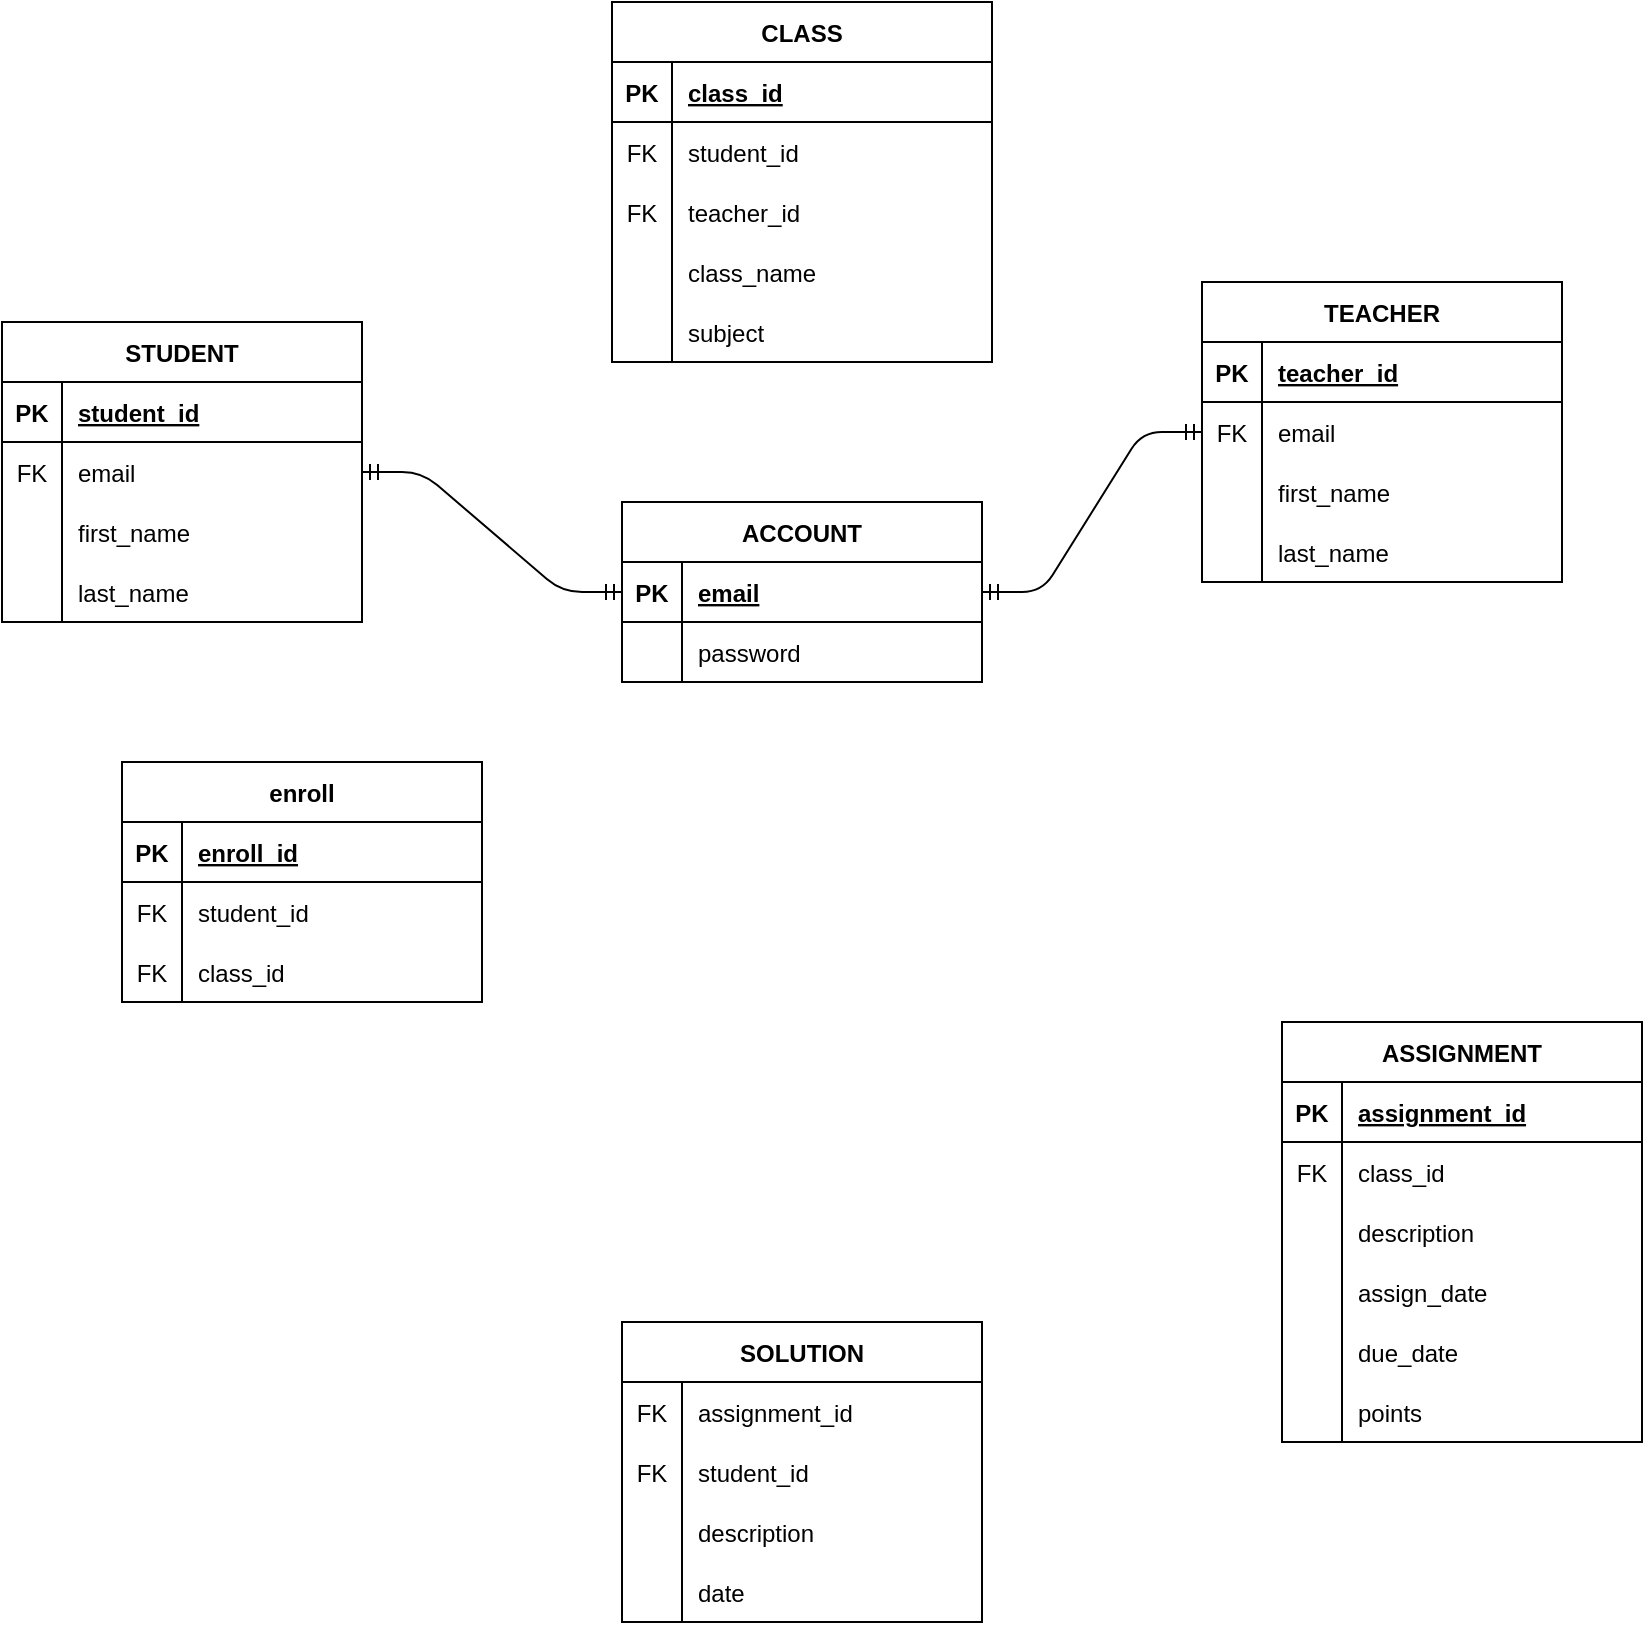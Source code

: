 <mxfile version="14.4.8" type="github">
  <diagram id="h7Mgq1nKrwHUnDW8aEuO" name="Page-2">
    <mxGraphModel dx="1027" dy="924" grid="1" gridSize="10" guides="1" tooltips="1" connect="1" arrows="1" fold="1" page="0" pageScale="1" pageWidth="2000" pageHeight="2000" math="0" shadow="0">
      <root>
        <mxCell id="0fsdl_Q3ISZtDiWajSwE-0" />
        <mxCell id="0fsdl_Q3ISZtDiWajSwE-1" parent="0fsdl_Q3ISZtDiWajSwE-0" />
        <mxCell id="12OBXyWHpZKOOHqGJhEJ-0" value="ACCOUNT" style="shape=table;startSize=30;container=1;collapsible=1;childLayout=tableLayout;fixedRows=1;rowLines=0;fontStyle=1;align=center;resizeLast=1;" parent="0fsdl_Q3ISZtDiWajSwE-1" vertex="1">
          <mxGeometry x="450" y="160" width="180" height="90" as="geometry" />
        </mxCell>
        <mxCell id="12OBXyWHpZKOOHqGJhEJ-1" value="" style="shape=partialRectangle;collapsible=0;dropTarget=0;pointerEvents=0;fillColor=none;top=0;left=0;bottom=1;right=0;points=[[0,0.5],[1,0.5]];portConstraint=eastwest;" parent="12OBXyWHpZKOOHqGJhEJ-0" vertex="1">
          <mxGeometry y="30" width="180" height="30" as="geometry" />
        </mxCell>
        <mxCell id="12OBXyWHpZKOOHqGJhEJ-2" value="PK" style="shape=partialRectangle;connectable=0;fillColor=none;top=0;left=0;bottom=0;right=0;fontStyle=1;overflow=hidden;" parent="12OBXyWHpZKOOHqGJhEJ-1" vertex="1">
          <mxGeometry width="30" height="30" as="geometry" />
        </mxCell>
        <mxCell id="12OBXyWHpZKOOHqGJhEJ-3" value="email" style="shape=partialRectangle;connectable=0;fillColor=none;top=0;left=0;bottom=0;right=0;align=left;spacingLeft=6;fontStyle=5;overflow=hidden;" parent="12OBXyWHpZKOOHqGJhEJ-1" vertex="1">
          <mxGeometry x="30" width="150" height="30" as="geometry" />
        </mxCell>
        <mxCell id="12OBXyWHpZKOOHqGJhEJ-10" value="" style="shape=partialRectangle;collapsible=0;dropTarget=0;pointerEvents=0;fillColor=none;top=0;left=0;bottom=0;right=0;points=[[0,0.5],[1,0.5]];portConstraint=eastwest;" parent="12OBXyWHpZKOOHqGJhEJ-0" vertex="1">
          <mxGeometry y="60" width="180" height="30" as="geometry" />
        </mxCell>
        <mxCell id="12OBXyWHpZKOOHqGJhEJ-11" value="" style="shape=partialRectangle;connectable=0;fillColor=none;top=0;left=0;bottom=0;right=0;editable=1;overflow=hidden;" parent="12OBXyWHpZKOOHqGJhEJ-10" vertex="1">
          <mxGeometry width="30" height="30" as="geometry" />
        </mxCell>
        <mxCell id="12OBXyWHpZKOOHqGJhEJ-12" value="password" style="shape=partialRectangle;connectable=0;fillColor=none;top=0;left=0;bottom=0;right=0;align=left;spacingLeft=6;overflow=hidden;" parent="12OBXyWHpZKOOHqGJhEJ-10" vertex="1">
          <mxGeometry x="30" width="150" height="30" as="geometry" />
        </mxCell>
        <mxCell id="12OBXyWHpZKOOHqGJhEJ-13" value="STUDENT" style="shape=table;startSize=30;container=1;collapsible=1;childLayout=tableLayout;fixedRows=1;rowLines=0;fontStyle=1;align=center;resizeLast=1;" parent="0fsdl_Q3ISZtDiWajSwE-1" vertex="1">
          <mxGeometry x="140" y="70" width="180" height="150" as="geometry" />
        </mxCell>
        <mxCell id="12OBXyWHpZKOOHqGJhEJ-14" value="" style="shape=partialRectangle;collapsible=0;dropTarget=0;pointerEvents=0;fillColor=none;top=0;left=0;bottom=1;right=0;points=[[0,0.5],[1,0.5]];portConstraint=eastwest;" parent="12OBXyWHpZKOOHqGJhEJ-13" vertex="1">
          <mxGeometry y="30" width="180" height="30" as="geometry" />
        </mxCell>
        <mxCell id="12OBXyWHpZKOOHqGJhEJ-15" value="PK" style="shape=partialRectangle;connectable=0;fillColor=none;top=0;left=0;bottom=0;right=0;fontStyle=1;overflow=hidden;" parent="12OBXyWHpZKOOHqGJhEJ-14" vertex="1">
          <mxGeometry width="30" height="30" as="geometry" />
        </mxCell>
        <mxCell id="12OBXyWHpZKOOHqGJhEJ-16" value="student_id" style="shape=partialRectangle;connectable=0;fillColor=none;top=0;left=0;bottom=0;right=0;align=left;spacingLeft=6;fontStyle=5;overflow=hidden;" parent="12OBXyWHpZKOOHqGJhEJ-14" vertex="1">
          <mxGeometry x="30" width="150" height="30" as="geometry" />
        </mxCell>
        <mxCell id="12OBXyWHpZKOOHqGJhEJ-17" value="" style="shape=partialRectangle;collapsible=0;dropTarget=0;pointerEvents=0;fillColor=none;top=0;left=0;bottom=0;right=0;points=[[0,0.5],[1,0.5]];portConstraint=eastwest;" parent="12OBXyWHpZKOOHqGJhEJ-13" vertex="1">
          <mxGeometry y="60" width="180" height="30" as="geometry" />
        </mxCell>
        <mxCell id="12OBXyWHpZKOOHqGJhEJ-18" value="FK" style="shape=partialRectangle;connectable=0;fillColor=none;top=0;left=0;bottom=0;right=0;editable=1;overflow=hidden;" parent="12OBXyWHpZKOOHqGJhEJ-17" vertex="1">
          <mxGeometry width="30" height="30" as="geometry" />
        </mxCell>
        <mxCell id="12OBXyWHpZKOOHqGJhEJ-19" value="email" style="shape=partialRectangle;connectable=0;fillColor=none;top=0;left=0;bottom=0;right=0;align=left;spacingLeft=6;overflow=hidden;" parent="12OBXyWHpZKOOHqGJhEJ-17" vertex="1">
          <mxGeometry x="30" width="150" height="30" as="geometry" />
        </mxCell>
        <mxCell id="12OBXyWHpZKOOHqGJhEJ-20" value="" style="shape=partialRectangle;collapsible=0;dropTarget=0;pointerEvents=0;fillColor=none;top=0;left=0;bottom=0;right=0;points=[[0,0.5],[1,0.5]];portConstraint=eastwest;" parent="12OBXyWHpZKOOHqGJhEJ-13" vertex="1">
          <mxGeometry y="90" width="180" height="30" as="geometry" />
        </mxCell>
        <mxCell id="12OBXyWHpZKOOHqGJhEJ-21" value="" style="shape=partialRectangle;connectable=0;fillColor=none;top=0;left=0;bottom=0;right=0;editable=1;overflow=hidden;" parent="12OBXyWHpZKOOHqGJhEJ-20" vertex="1">
          <mxGeometry width="30" height="30" as="geometry" />
        </mxCell>
        <mxCell id="12OBXyWHpZKOOHqGJhEJ-22" value="first_name" style="shape=partialRectangle;connectable=0;fillColor=none;top=0;left=0;bottom=0;right=0;align=left;spacingLeft=6;overflow=hidden;" parent="12OBXyWHpZKOOHqGJhEJ-20" vertex="1">
          <mxGeometry x="30" width="150" height="30" as="geometry" />
        </mxCell>
        <mxCell id="12OBXyWHpZKOOHqGJhEJ-23" value="" style="shape=partialRectangle;collapsible=0;dropTarget=0;pointerEvents=0;fillColor=none;top=0;left=0;bottom=0;right=0;points=[[0,0.5],[1,0.5]];portConstraint=eastwest;" parent="12OBXyWHpZKOOHqGJhEJ-13" vertex="1">
          <mxGeometry y="120" width="180" height="30" as="geometry" />
        </mxCell>
        <mxCell id="12OBXyWHpZKOOHqGJhEJ-24" value="" style="shape=partialRectangle;connectable=0;fillColor=none;top=0;left=0;bottom=0;right=0;editable=1;overflow=hidden;" parent="12OBXyWHpZKOOHqGJhEJ-23" vertex="1">
          <mxGeometry width="30" height="30" as="geometry" />
        </mxCell>
        <mxCell id="12OBXyWHpZKOOHqGJhEJ-25" value="last_name" style="shape=partialRectangle;connectable=0;fillColor=none;top=0;left=0;bottom=0;right=0;align=left;spacingLeft=6;overflow=hidden;" parent="12OBXyWHpZKOOHqGJhEJ-23" vertex="1">
          <mxGeometry x="30" width="150" height="30" as="geometry" />
        </mxCell>
        <mxCell id="12OBXyWHpZKOOHqGJhEJ-26" value="TEACHER" style="shape=table;startSize=30;container=1;collapsible=1;childLayout=tableLayout;fixedRows=1;rowLines=0;fontStyle=1;align=center;resizeLast=1;" parent="0fsdl_Q3ISZtDiWajSwE-1" vertex="1">
          <mxGeometry x="740" y="50" width="180" height="150" as="geometry" />
        </mxCell>
        <mxCell id="12OBXyWHpZKOOHqGJhEJ-27" value="" style="shape=partialRectangle;collapsible=0;dropTarget=0;pointerEvents=0;fillColor=none;top=0;left=0;bottom=1;right=0;points=[[0,0.5],[1,0.5]];portConstraint=eastwest;" parent="12OBXyWHpZKOOHqGJhEJ-26" vertex="1">
          <mxGeometry y="30" width="180" height="30" as="geometry" />
        </mxCell>
        <mxCell id="12OBXyWHpZKOOHqGJhEJ-28" value="PK" style="shape=partialRectangle;connectable=0;fillColor=none;top=0;left=0;bottom=0;right=0;fontStyle=1;overflow=hidden;" parent="12OBXyWHpZKOOHqGJhEJ-27" vertex="1">
          <mxGeometry width="30" height="30" as="geometry" />
        </mxCell>
        <mxCell id="12OBXyWHpZKOOHqGJhEJ-29" value="teacher_id" style="shape=partialRectangle;connectable=0;fillColor=none;top=0;left=0;bottom=0;right=0;align=left;spacingLeft=6;fontStyle=5;overflow=hidden;" parent="12OBXyWHpZKOOHqGJhEJ-27" vertex="1">
          <mxGeometry x="30" width="150" height="30" as="geometry" />
        </mxCell>
        <mxCell id="12OBXyWHpZKOOHqGJhEJ-30" value="" style="shape=partialRectangle;collapsible=0;dropTarget=0;pointerEvents=0;fillColor=none;top=0;left=0;bottom=0;right=0;points=[[0,0.5],[1,0.5]];portConstraint=eastwest;" parent="12OBXyWHpZKOOHqGJhEJ-26" vertex="1">
          <mxGeometry y="60" width="180" height="30" as="geometry" />
        </mxCell>
        <mxCell id="12OBXyWHpZKOOHqGJhEJ-31" value="FK" style="shape=partialRectangle;connectable=0;fillColor=none;top=0;left=0;bottom=0;right=0;editable=1;overflow=hidden;" parent="12OBXyWHpZKOOHqGJhEJ-30" vertex="1">
          <mxGeometry width="30" height="30" as="geometry" />
        </mxCell>
        <mxCell id="12OBXyWHpZKOOHqGJhEJ-32" value="email" style="shape=partialRectangle;connectable=0;fillColor=none;top=0;left=0;bottom=0;right=0;align=left;spacingLeft=6;overflow=hidden;" parent="12OBXyWHpZKOOHqGJhEJ-30" vertex="1">
          <mxGeometry x="30" width="150" height="30" as="geometry" />
        </mxCell>
        <mxCell id="12OBXyWHpZKOOHqGJhEJ-33" value="" style="shape=partialRectangle;collapsible=0;dropTarget=0;pointerEvents=0;fillColor=none;top=0;left=0;bottom=0;right=0;points=[[0,0.5],[1,0.5]];portConstraint=eastwest;" parent="12OBXyWHpZKOOHqGJhEJ-26" vertex="1">
          <mxGeometry y="90" width="180" height="30" as="geometry" />
        </mxCell>
        <mxCell id="12OBXyWHpZKOOHqGJhEJ-34" value="" style="shape=partialRectangle;connectable=0;fillColor=none;top=0;left=0;bottom=0;right=0;editable=1;overflow=hidden;" parent="12OBXyWHpZKOOHqGJhEJ-33" vertex="1">
          <mxGeometry width="30" height="30" as="geometry" />
        </mxCell>
        <mxCell id="12OBXyWHpZKOOHqGJhEJ-35" value="first_name" style="shape=partialRectangle;connectable=0;fillColor=none;top=0;left=0;bottom=0;right=0;align=left;spacingLeft=6;overflow=hidden;" parent="12OBXyWHpZKOOHqGJhEJ-33" vertex="1">
          <mxGeometry x="30" width="150" height="30" as="geometry" />
        </mxCell>
        <mxCell id="12OBXyWHpZKOOHqGJhEJ-36" value="" style="shape=partialRectangle;collapsible=0;dropTarget=0;pointerEvents=0;fillColor=none;top=0;left=0;bottom=0;right=0;points=[[0,0.5],[1,0.5]];portConstraint=eastwest;" parent="12OBXyWHpZKOOHqGJhEJ-26" vertex="1">
          <mxGeometry y="120" width="180" height="30" as="geometry" />
        </mxCell>
        <mxCell id="12OBXyWHpZKOOHqGJhEJ-37" value="" style="shape=partialRectangle;connectable=0;fillColor=none;top=0;left=0;bottom=0;right=0;editable=1;overflow=hidden;" parent="12OBXyWHpZKOOHqGJhEJ-36" vertex="1">
          <mxGeometry width="30" height="30" as="geometry" />
        </mxCell>
        <mxCell id="12OBXyWHpZKOOHqGJhEJ-38" value="last_name" style="shape=partialRectangle;connectable=0;fillColor=none;top=0;left=0;bottom=0;right=0;align=left;spacingLeft=6;overflow=hidden;" parent="12OBXyWHpZKOOHqGJhEJ-36" vertex="1">
          <mxGeometry x="30" width="150" height="30" as="geometry" />
        </mxCell>
        <mxCell id="12OBXyWHpZKOOHqGJhEJ-39" value="CLASS" style="shape=table;startSize=30;container=1;collapsible=1;childLayout=tableLayout;fixedRows=1;rowLines=0;fontStyle=1;align=center;resizeLast=1;" parent="0fsdl_Q3ISZtDiWajSwE-1" vertex="1">
          <mxGeometry x="445" y="-90" width="190" height="180" as="geometry" />
        </mxCell>
        <mxCell id="12OBXyWHpZKOOHqGJhEJ-40" value="" style="shape=partialRectangle;collapsible=0;dropTarget=0;pointerEvents=0;fillColor=none;top=0;left=0;bottom=1;right=0;points=[[0,0.5],[1,0.5]];portConstraint=eastwest;" parent="12OBXyWHpZKOOHqGJhEJ-39" vertex="1">
          <mxGeometry y="30" width="190" height="30" as="geometry" />
        </mxCell>
        <mxCell id="12OBXyWHpZKOOHqGJhEJ-41" value="PK" style="shape=partialRectangle;connectable=0;fillColor=none;top=0;left=0;bottom=0;right=0;fontStyle=1;overflow=hidden;" parent="12OBXyWHpZKOOHqGJhEJ-40" vertex="1">
          <mxGeometry width="30" height="30" as="geometry" />
        </mxCell>
        <mxCell id="12OBXyWHpZKOOHqGJhEJ-42" value="class_id" style="shape=partialRectangle;connectable=0;fillColor=none;top=0;left=0;bottom=0;right=0;align=left;spacingLeft=6;fontStyle=5;overflow=hidden;" parent="12OBXyWHpZKOOHqGJhEJ-40" vertex="1">
          <mxGeometry x="30" width="160" height="30" as="geometry" />
        </mxCell>
        <mxCell id="12OBXyWHpZKOOHqGJhEJ-43" value="" style="shape=partialRectangle;collapsible=0;dropTarget=0;pointerEvents=0;fillColor=none;top=0;left=0;bottom=0;right=0;points=[[0,0.5],[1,0.5]];portConstraint=eastwest;" parent="12OBXyWHpZKOOHqGJhEJ-39" vertex="1">
          <mxGeometry y="60" width="190" height="30" as="geometry" />
        </mxCell>
        <mxCell id="12OBXyWHpZKOOHqGJhEJ-44" value="FK" style="shape=partialRectangle;connectable=0;fillColor=none;top=0;left=0;bottom=0;right=0;editable=1;overflow=hidden;" parent="12OBXyWHpZKOOHqGJhEJ-43" vertex="1">
          <mxGeometry width="30" height="30" as="geometry" />
        </mxCell>
        <mxCell id="12OBXyWHpZKOOHqGJhEJ-45" value="student_id" style="shape=partialRectangle;connectable=0;fillColor=none;top=0;left=0;bottom=0;right=0;align=left;spacingLeft=6;overflow=hidden;" parent="12OBXyWHpZKOOHqGJhEJ-43" vertex="1">
          <mxGeometry x="30" width="160" height="30" as="geometry" />
        </mxCell>
        <mxCell id="12OBXyWHpZKOOHqGJhEJ-46" value="" style="shape=partialRectangle;collapsible=0;dropTarget=0;pointerEvents=0;fillColor=none;top=0;left=0;bottom=0;right=0;points=[[0,0.5],[1,0.5]];portConstraint=eastwest;" parent="12OBXyWHpZKOOHqGJhEJ-39" vertex="1">
          <mxGeometry y="90" width="190" height="30" as="geometry" />
        </mxCell>
        <mxCell id="12OBXyWHpZKOOHqGJhEJ-47" value="FK" style="shape=partialRectangle;connectable=0;fillColor=none;top=0;left=0;bottom=0;right=0;editable=1;overflow=hidden;" parent="12OBXyWHpZKOOHqGJhEJ-46" vertex="1">
          <mxGeometry width="30" height="30" as="geometry" />
        </mxCell>
        <mxCell id="12OBXyWHpZKOOHqGJhEJ-48" value="teacher_id" style="shape=partialRectangle;connectable=0;fillColor=none;top=0;left=0;bottom=0;right=0;align=left;spacingLeft=6;overflow=hidden;" parent="12OBXyWHpZKOOHqGJhEJ-46" vertex="1">
          <mxGeometry x="30" width="160" height="30" as="geometry" />
        </mxCell>
        <mxCell id="12OBXyWHpZKOOHqGJhEJ-49" value="" style="shape=partialRectangle;collapsible=0;dropTarget=0;pointerEvents=0;fillColor=none;top=0;left=0;bottom=0;right=0;points=[[0,0.5],[1,0.5]];portConstraint=eastwest;" parent="12OBXyWHpZKOOHqGJhEJ-39" vertex="1">
          <mxGeometry y="120" width="190" height="30" as="geometry" />
        </mxCell>
        <mxCell id="12OBXyWHpZKOOHqGJhEJ-50" value="" style="shape=partialRectangle;connectable=0;fillColor=none;top=0;left=0;bottom=0;right=0;editable=1;overflow=hidden;" parent="12OBXyWHpZKOOHqGJhEJ-49" vertex="1">
          <mxGeometry width="30" height="30" as="geometry" />
        </mxCell>
        <mxCell id="12OBXyWHpZKOOHqGJhEJ-51" value="class_name" style="shape=partialRectangle;connectable=0;fillColor=none;top=0;left=0;bottom=0;right=0;align=left;spacingLeft=6;overflow=hidden;" parent="12OBXyWHpZKOOHqGJhEJ-49" vertex="1">
          <mxGeometry x="30" width="160" height="30" as="geometry" />
        </mxCell>
        <mxCell id="12OBXyWHpZKOOHqGJhEJ-55" value="" style="shape=partialRectangle;collapsible=0;dropTarget=0;pointerEvents=0;fillColor=none;top=0;left=0;bottom=0;right=0;points=[[0,0.5],[1,0.5]];portConstraint=eastwest;" parent="12OBXyWHpZKOOHqGJhEJ-39" vertex="1">
          <mxGeometry y="150" width="190" height="30" as="geometry" />
        </mxCell>
        <mxCell id="12OBXyWHpZKOOHqGJhEJ-56" value="" style="shape=partialRectangle;connectable=0;fillColor=none;top=0;left=0;bottom=0;right=0;editable=1;overflow=hidden;" parent="12OBXyWHpZKOOHqGJhEJ-55" vertex="1">
          <mxGeometry width="30" height="30" as="geometry" />
        </mxCell>
        <mxCell id="12OBXyWHpZKOOHqGJhEJ-57" value="subject" style="shape=partialRectangle;connectable=0;fillColor=none;top=0;left=0;bottom=0;right=0;align=left;spacingLeft=6;overflow=hidden;" parent="12OBXyWHpZKOOHqGJhEJ-55" vertex="1">
          <mxGeometry x="30" width="160" height="30" as="geometry" />
        </mxCell>
        <mxCell id="12OBXyWHpZKOOHqGJhEJ-61" value="ASSIGNMENT" style="shape=table;startSize=30;container=1;collapsible=1;childLayout=tableLayout;fixedRows=1;rowLines=0;fontStyle=1;align=center;resizeLast=1;" parent="0fsdl_Q3ISZtDiWajSwE-1" vertex="1">
          <mxGeometry x="780" y="420" width="180" height="210" as="geometry" />
        </mxCell>
        <mxCell id="12OBXyWHpZKOOHqGJhEJ-62" value="" style="shape=partialRectangle;collapsible=0;dropTarget=0;pointerEvents=0;fillColor=none;top=0;left=0;bottom=1;right=0;points=[[0,0.5],[1,0.5]];portConstraint=eastwest;" parent="12OBXyWHpZKOOHqGJhEJ-61" vertex="1">
          <mxGeometry y="30" width="180" height="30" as="geometry" />
        </mxCell>
        <mxCell id="12OBXyWHpZKOOHqGJhEJ-63" value="PK" style="shape=partialRectangle;connectable=0;fillColor=none;top=0;left=0;bottom=0;right=0;fontStyle=1;overflow=hidden;" parent="12OBXyWHpZKOOHqGJhEJ-62" vertex="1">
          <mxGeometry width="30" height="30" as="geometry" />
        </mxCell>
        <mxCell id="12OBXyWHpZKOOHqGJhEJ-64" value="assignment_id" style="shape=partialRectangle;connectable=0;fillColor=none;top=0;left=0;bottom=0;right=0;align=left;spacingLeft=6;fontStyle=5;overflow=hidden;" parent="12OBXyWHpZKOOHqGJhEJ-62" vertex="1">
          <mxGeometry x="30" width="150" height="30" as="geometry" />
        </mxCell>
        <mxCell id="12OBXyWHpZKOOHqGJhEJ-65" value="" style="shape=partialRectangle;collapsible=0;dropTarget=0;pointerEvents=0;fillColor=none;top=0;left=0;bottom=0;right=0;points=[[0,0.5],[1,0.5]];portConstraint=eastwest;" parent="12OBXyWHpZKOOHqGJhEJ-61" vertex="1">
          <mxGeometry y="60" width="180" height="30" as="geometry" />
        </mxCell>
        <mxCell id="12OBXyWHpZKOOHqGJhEJ-66" value="FK" style="shape=partialRectangle;connectable=0;fillColor=none;top=0;left=0;bottom=0;right=0;editable=1;overflow=hidden;" parent="12OBXyWHpZKOOHqGJhEJ-65" vertex="1">
          <mxGeometry width="30" height="30" as="geometry" />
        </mxCell>
        <mxCell id="12OBXyWHpZKOOHqGJhEJ-67" value="class_id" style="shape=partialRectangle;connectable=0;fillColor=none;top=0;left=0;bottom=0;right=0;align=left;spacingLeft=6;overflow=hidden;" parent="12OBXyWHpZKOOHqGJhEJ-65" vertex="1">
          <mxGeometry x="30" width="150" height="30" as="geometry" />
        </mxCell>
        <mxCell id="mvK99_5NKyyXcROeSMpU-6" value="" style="shape=partialRectangle;collapsible=0;dropTarget=0;pointerEvents=0;fillColor=none;top=0;left=0;bottom=0;right=0;points=[[0,0.5],[1,0.5]];portConstraint=eastwest;" vertex="1" parent="12OBXyWHpZKOOHqGJhEJ-61">
          <mxGeometry y="90" width="180" height="30" as="geometry" />
        </mxCell>
        <mxCell id="mvK99_5NKyyXcROeSMpU-7" value="" style="shape=partialRectangle;connectable=0;fillColor=none;top=0;left=0;bottom=0;right=0;editable=1;overflow=hidden;" vertex="1" parent="mvK99_5NKyyXcROeSMpU-6">
          <mxGeometry width="30" height="30" as="geometry" />
        </mxCell>
        <mxCell id="mvK99_5NKyyXcROeSMpU-8" value="description" style="shape=partialRectangle;connectable=0;fillColor=none;top=0;left=0;bottom=0;right=0;align=left;spacingLeft=6;overflow=hidden;" vertex="1" parent="mvK99_5NKyyXcROeSMpU-6">
          <mxGeometry x="30" width="150" height="30" as="geometry" />
        </mxCell>
        <mxCell id="12OBXyWHpZKOOHqGJhEJ-68" value="" style="shape=partialRectangle;collapsible=0;dropTarget=0;pointerEvents=0;fillColor=none;top=0;left=0;bottom=0;right=0;points=[[0,0.5],[1,0.5]];portConstraint=eastwest;" parent="12OBXyWHpZKOOHqGJhEJ-61" vertex="1">
          <mxGeometry y="120" width="180" height="30" as="geometry" />
        </mxCell>
        <mxCell id="12OBXyWHpZKOOHqGJhEJ-69" value="" style="shape=partialRectangle;connectable=0;fillColor=none;top=0;left=0;bottom=0;right=0;editable=1;overflow=hidden;" parent="12OBXyWHpZKOOHqGJhEJ-68" vertex="1">
          <mxGeometry width="30" height="30" as="geometry" />
        </mxCell>
        <mxCell id="12OBXyWHpZKOOHqGJhEJ-70" value="assign_date" style="shape=partialRectangle;connectable=0;fillColor=none;top=0;left=0;bottom=0;right=0;align=left;spacingLeft=6;overflow=hidden;" parent="12OBXyWHpZKOOHqGJhEJ-68" vertex="1">
          <mxGeometry x="30" width="150" height="30" as="geometry" />
        </mxCell>
        <mxCell id="12OBXyWHpZKOOHqGJhEJ-71" value="" style="shape=partialRectangle;collapsible=0;dropTarget=0;pointerEvents=0;fillColor=none;top=0;left=0;bottom=0;right=0;points=[[0,0.5],[1,0.5]];portConstraint=eastwest;" parent="12OBXyWHpZKOOHqGJhEJ-61" vertex="1">
          <mxGeometry y="150" width="180" height="30" as="geometry" />
        </mxCell>
        <mxCell id="12OBXyWHpZKOOHqGJhEJ-72" value="" style="shape=partialRectangle;connectable=0;fillColor=none;top=0;left=0;bottom=0;right=0;editable=1;overflow=hidden;" parent="12OBXyWHpZKOOHqGJhEJ-71" vertex="1">
          <mxGeometry width="30" height="30" as="geometry" />
        </mxCell>
        <mxCell id="12OBXyWHpZKOOHqGJhEJ-73" value="due_date" style="shape=partialRectangle;connectable=0;fillColor=none;top=0;left=0;bottom=0;right=0;align=left;spacingLeft=6;overflow=hidden;" parent="12OBXyWHpZKOOHqGJhEJ-71" vertex="1">
          <mxGeometry x="30" width="150" height="30" as="geometry" />
        </mxCell>
        <mxCell id="mvK99_5NKyyXcROeSMpU-0" value="" style="shape=partialRectangle;collapsible=0;dropTarget=0;pointerEvents=0;fillColor=none;top=0;left=0;bottom=0;right=0;points=[[0,0.5],[1,0.5]];portConstraint=eastwest;" vertex="1" parent="12OBXyWHpZKOOHqGJhEJ-61">
          <mxGeometry y="180" width="180" height="30" as="geometry" />
        </mxCell>
        <mxCell id="mvK99_5NKyyXcROeSMpU-1" value="" style="shape=partialRectangle;connectable=0;fillColor=none;top=0;left=0;bottom=0;right=0;editable=1;overflow=hidden;" vertex="1" parent="mvK99_5NKyyXcROeSMpU-0">
          <mxGeometry width="30" height="30" as="geometry" />
        </mxCell>
        <mxCell id="mvK99_5NKyyXcROeSMpU-2" value="points" style="shape=partialRectangle;connectable=0;fillColor=none;top=0;left=0;bottom=0;right=0;align=left;spacingLeft=6;overflow=hidden;" vertex="1" parent="mvK99_5NKyyXcROeSMpU-0">
          <mxGeometry x="30" width="150" height="30" as="geometry" />
        </mxCell>
        <mxCell id="mvK99_5NKyyXcROeSMpU-9" value="SOLUTION" style="shape=table;startSize=30;container=1;collapsible=1;childLayout=tableLayout;fixedRows=1;rowLines=0;fontStyle=1;align=center;resizeLast=1;" vertex="1" parent="0fsdl_Q3ISZtDiWajSwE-1">
          <mxGeometry x="450" y="570" width="180" height="150" as="geometry" />
        </mxCell>
        <mxCell id="mvK99_5NKyyXcROeSMpU-13" value="" style="shape=partialRectangle;collapsible=0;dropTarget=0;pointerEvents=0;fillColor=none;top=0;left=0;bottom=0;right=0;points=[[0,0.5],[1,0.5]];portConstraint=eastwest;" vertex="1" parent="mvK99_5NKyyXcROeSMpU-9">
          <mxGeometry y="30" width="180" height="30" as="geometry" />
        </mxCell>
        <mxCell id="mvK99_5NKyyXcROeSMpU-14" value="FK" style="shape=partialRectangle;connectable=0;fillColor=none;top=0;left=0;bottom=0;right=0;editable=1;overflow=hidden;" vertex="1" parent="mvK99_5NKyyXcROeSMpU-13">
          <mxGeometry width="30" height="30" as="geometry" />
        </mxCell>
        <mxCell id="mvK99_5NKyyXcROeSMpU-15" value="assignment_id" style="shape=partialRectangle;connectable=0;fillColor=none;top=0;left=0;bottom=0;right=0;align=left;spacingLeft=6;overflow=hidden;" vertex="1" parent="mvK99_5NKyyXcROeSMpU-13">
          <mxGeometry x="30" width="150" height="30" as="geometry" />
        </mxCell>
        <mxCell id="mvK99_5NKyyXcROeSMpU-16" value="" style="shape=partialRectangle;collapsible=0;dropTarget=0;pointerEvents=0;fillColor=none;top=0;left=0;bottom=0;right=0;points=[[0,0.5],[1,0.5]];portConstraint=eastwest;" vertex="1" parent="mvK99_5NKyyXcROeSMpU-9">
          <mxGeometry y="60" width="180" height="30" as="geometry" />
        </mxCell>
        <mxCell id="mvK99_5NKyyXcROeSMpU-17" value="FK" style="shape=partialRectangle;connectable=0;fillColor=none;top=0;left=0;bottom=0;right=0;editable=1;overflow=hidden;" vertex="1" parent="mvK99_5NKyyXcROeSMpU-16">
          <mxGeometry width="30" height="30" as="geometry" />
        </mxCell>
        <mxCell id="mvK99_5NKyyXcROeSMpU-18" value="student_id" style="shape=partialRectangle;connectable=0;fillColor=none;top=0;left=0;bottom=0;right=0;align=left;spacingLeft=6;overflow=hidden;" vertex="1" parent="mvK99_5NKyyXcROeSMpU-16">
          <mxGeometry x="30" width="150" height="30" as="geometry" />
        </mxCell>
        <mxCell id="mvK99_5NKyyXcROeSMpU-19" value="" style="shape=partialRectangle;collapsible=0;dropTarget=0;pointerEvents=0;fillColor=none;top=0;left=0;bottom=0;right=0;points=[[0,0.5],[1,0.5]];portConstraint=eastwest;" vertex="1" parent="mvK99_5NKyyXcROeSMpU-9">
          <mxGeometry y="90" width="180" height="30" as="geometry" />
        </mxCell>
        <mxCell id="mvK99_5NKyyXcROeSMpU-20" value="" style="shape=partialRectangle;connectable=0;fillColor=none;top=0;left=0;bottom=0;right=0;editable=1;overflow=hidden;" vertex="1" parent="mvK99_5NKyyXcROeSMpU-19">
          <mxGeometry width="30" height="30" as="geometry" />
        </mxCell>
        <mxCell id="mvK99_5NKyyXcROeSMpU-21" value="description" style="shape=partialRectangle;connectable=0;fillColor=none;top=0;left=0;bottom=0;right=0;align=left;spacingLeft=6;overflow=hidden;" vertex="1" parent="mvK99_5NKyyXcROeSMpU-19">
          <mxGeometry x="30" width="150" height="30" as="geometry" />
        </mxCell>
        <mxCell id="mvK99_5NKyyXcROeSMpU-22" value="" style="shape=partialRectangle;collapsible=0;dropTarget=0;pointerEvents=0;fillColor=none;top=0;left=0;bottom=0;right=0;points=[[0,0.5],[1,0.5]];portConstraint=eastwest;" vertex="1" parent="mvK99_5NKyyXcROeSMpU-9">
          <mxGeometry y="120" width="180" height="30" as="geometry" />
        </mxCell>
        <mxCell id="mvK99_5NKyyXcROeSMpU-23" value="" style="shape=partialRectangle;connectable=0;fillColor=none;top=0;left=0;bottom=0;right=0;editable=1;overflow=hidden;" vertex="1" parent="mvK99_5NKyyXcROeSMpU-22">
          <mxGeometry width="30" height="30" as="geometry" />
        </mxCell>
        <mxCell id="mvK99_5NKyyXcROeSMpU-24" value="date" style="shape=partialRectangle;connectable=0;fillColor=none;top=0;left=0;bottom=0;right=0;align=left;spacingLeft=6;overflow=hidden;" vertex="1" parent="mvK99_5NKyyXcROeSMpU-22">
          <mxGeometry x="30" width="150" height="30" as="geometry" />
        </mxCell>
        <mxCell id="mvK99_5NKyyXcROeSMpU-25" value="" style="edgeStyle=entityRelationEdgeStyle;fontSize=12;html=1;endArrow=ERmandOne;startArrow=ERmandOne;entryX=0;entryY=0.5;entryDx=0;entryDy=0;exitX=1;exitY=0.5;exitDx=0;exitDy=0;" edge="1" parent="0fsdl_Q3ISZtDiWajSwE-1" source="12OBXyWHpZKOOHqGJhEJ-17" target="12OBXyWHpZKOOHqGJhEJ-1">
          <mxGeometry width="100" height="100" relative="1" as="geometry">
            <mxPoint x="310" y="310" as="sourcePoint" />
            <mxPoint x="410" y="210" as="targetPoint" />
          </mxGeometry>
        </mxCell>
        <mxCell id="mvK99_5NKyyXcROeSMpU-26" value="" style="edgeStyle=entityRelationEdgeStyle;fontSize=12;html=1;endArrow=ERmandOne;startArrow=ERmandOne;entryX=0;entryY=0.5;entryDx=0;entryDy=0;exitX=1;exitY=0.5;exitDx=0;exitDy=0;" edge="1" parent="0fsdl_Q3ISZtDiWajSwE-1" source="12OBXyWHpZKOOHqGJhEJ-0" target="12OBXyWHpZKOOHqGJhEJ-30">
          <mxGeometry width="100" height="100" relative="1" as="geometry">
            <mxPoint x="660" y="260" as="sourcePoint" />
            <mxPoint x="760" y="160" as="targetPoint" />
          </mxGeometry>
        </mxCell>
        <mxCell id="mvK99_5NKyyXcROeSMpU-28" value="enroll" style="shape=table;startSize=30;container=1;collapsible=1;childLayout=tableLayout;fixedRows=1;rowLines=0;fontStyle=1;align=center;resizeLast=1;" vertex="1" parent="0fsdl_Q3ISZtDiWajSwE-1">
          <mxGeometry x="200" y="290" width="180" height="120" as="geometry" />
        </mxCell>
        <mxCell id="mvK99_5NKyyXcROeSMpU-29" value="" style="shape=partialRectangle;collapsible=0;dropTarget=0;pointerEvents=0;fillColor=none;top=0;left=0;bottom=1;right=0;points=[[0,0.5],[1,0.5]];portConstraint=eastwest;" vertex="1" parent="mvK99_5NKyyXcROeSMpU-28">
          <mxGeometry y="30" width="180" height="30" as="geometry" />
        </mxCell>
        <mxCell id="mvK99_5NKyyXcROeSMpU-30" value="PK" style="shape=partialRectangle;connectable=0;fillColor=none;top=0;left=0;bottom=0;right=0;fontStyle=1;overflow=hidden;" vertex="1" parent="mvK99_5NKyyXcROeSMpU-29">
          <mxGeometry width="30" height="30" as="geometry" />
        </mxCell>
        <mxCell id="mvK99_5NKyyXcROeSMpU-31" value="enroll_id" style="shape=partialRectangle;connectable=0;fillColor=none;top=0;left=0;bottom=0;right=0;align=left;spacingLeft=6;fontStyle=5;overflow=hidden;" vertex="1" parent="mvK99_5NKyyXcROeSMpU-29">
          <mxGeometry x="30" width="150" height="30" as="geometry" />
        </mxCell>
        <mxCell id="mvK99_5NKyyXcROeSMpU-32" value="" style="shape=partialRectangle;collapsible=0;dropTarget=0;pointerEvents=0;fillColor=none;top=0;left=0;bottom=0;right=0;points=[[0,0.5],[1,0.5]];portConstraint=eastwest;" vertex="1" parent="mvK99_5NKyyXcROeSMpU-28">
          <mxGeometry y="60" width="180" height="30" as="geometry" />
        </mxCell>
        <mxCell id="mvK99_5NKyyXcROeSMpU-33" value="FK" style="shape=partialRectangle;connectable=0;fillColor=none;top=0;left=0;bottom=0;right=0;editable=1;overflow=hidden;" vertex="1" parent="mvK99_5NKyyXcROeSMpU-32">
          <mxGeometry width="30" height="30" as="geometry" />
        </mxCell>
        <mxCell id="mvK99_5NKyyXcROeSMpU-34" value="student_id" style="shape=partialRectangle;connectable=0;fillColor=none;top=0;left=0;bottom=0;right=0;align=left;spacingLeft=6;overflow=hidden;" vertex="1" parent="mvK99_5NKyyXcROeSMpU-32">
          <mxGeometry x="30" width="150" height="30" as="geometry" />
        </mxCell>
        <mxCell id="mvK99_5NKyyXcROeSMpU-35" value="" style="shape=partialRectangle;collapsible=0;dropTarget=0;pointerEvents=0;fillColor=none;top=0;left=0;bottom=0;right=0;points=[[0,0.5],[1,0.5]];portConstraint=eastwest;" vertex="1" parent="mvK99_5NKyyXcROeSMpU-28">
          <mxGeometry y="90" width="180" height="30" as="geometry" />
        </mxCell>
        <mxCell id="mvK99_5NKyyXcROeSMpU-36" value="FK" style="shape=partialRectangle;connectable=0;fillColor=none;top=0;left=0;bottom=0;right=0;editable=1;overflow=hidden;" vertex="1" parent="mvK99_5NKyyXcROeSMpU-35">
          <mxGeometry width="30" height="30" as="geometry" />
        </mxCell>
        <mxCell id="mvK99_5NKyyXcROeSMpU-37" value="class_id" style="shape=partialRectangle;connectable=0;fillColor=none;top=0;left=0;bottom=0;right=0;align=left;spacingLeft=6;overflow=hidden;" vertex="1" parent="mvK99_5NKyyXcROeSMpU-35">
          <mxGeometry x="30" width="150" height="30" as="geometry" />
        </mxCell>
      </root>
    </mxGraphModel>
  </diagram>
</mxfile>

